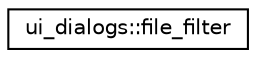digraph "Graphical Class Hierarchy"
{
 // LATEX_PDF_SIZE
  edge [fontname="Helvetica",fontsize="10",labelfontname="Helvetica",labelfontsize="10"];
  node [fontname="Helvetica",fontsize="10",shape=record];
  rankdir="LR";
  Node0 [label="ui_dialogs::file_filter",height=0.2,width=0.4,color="black", fillcolor="white", style="filled",URL="$structui__dialogs_1_1file__filter.html",tooltip="Defines a file-type filter."];
}
